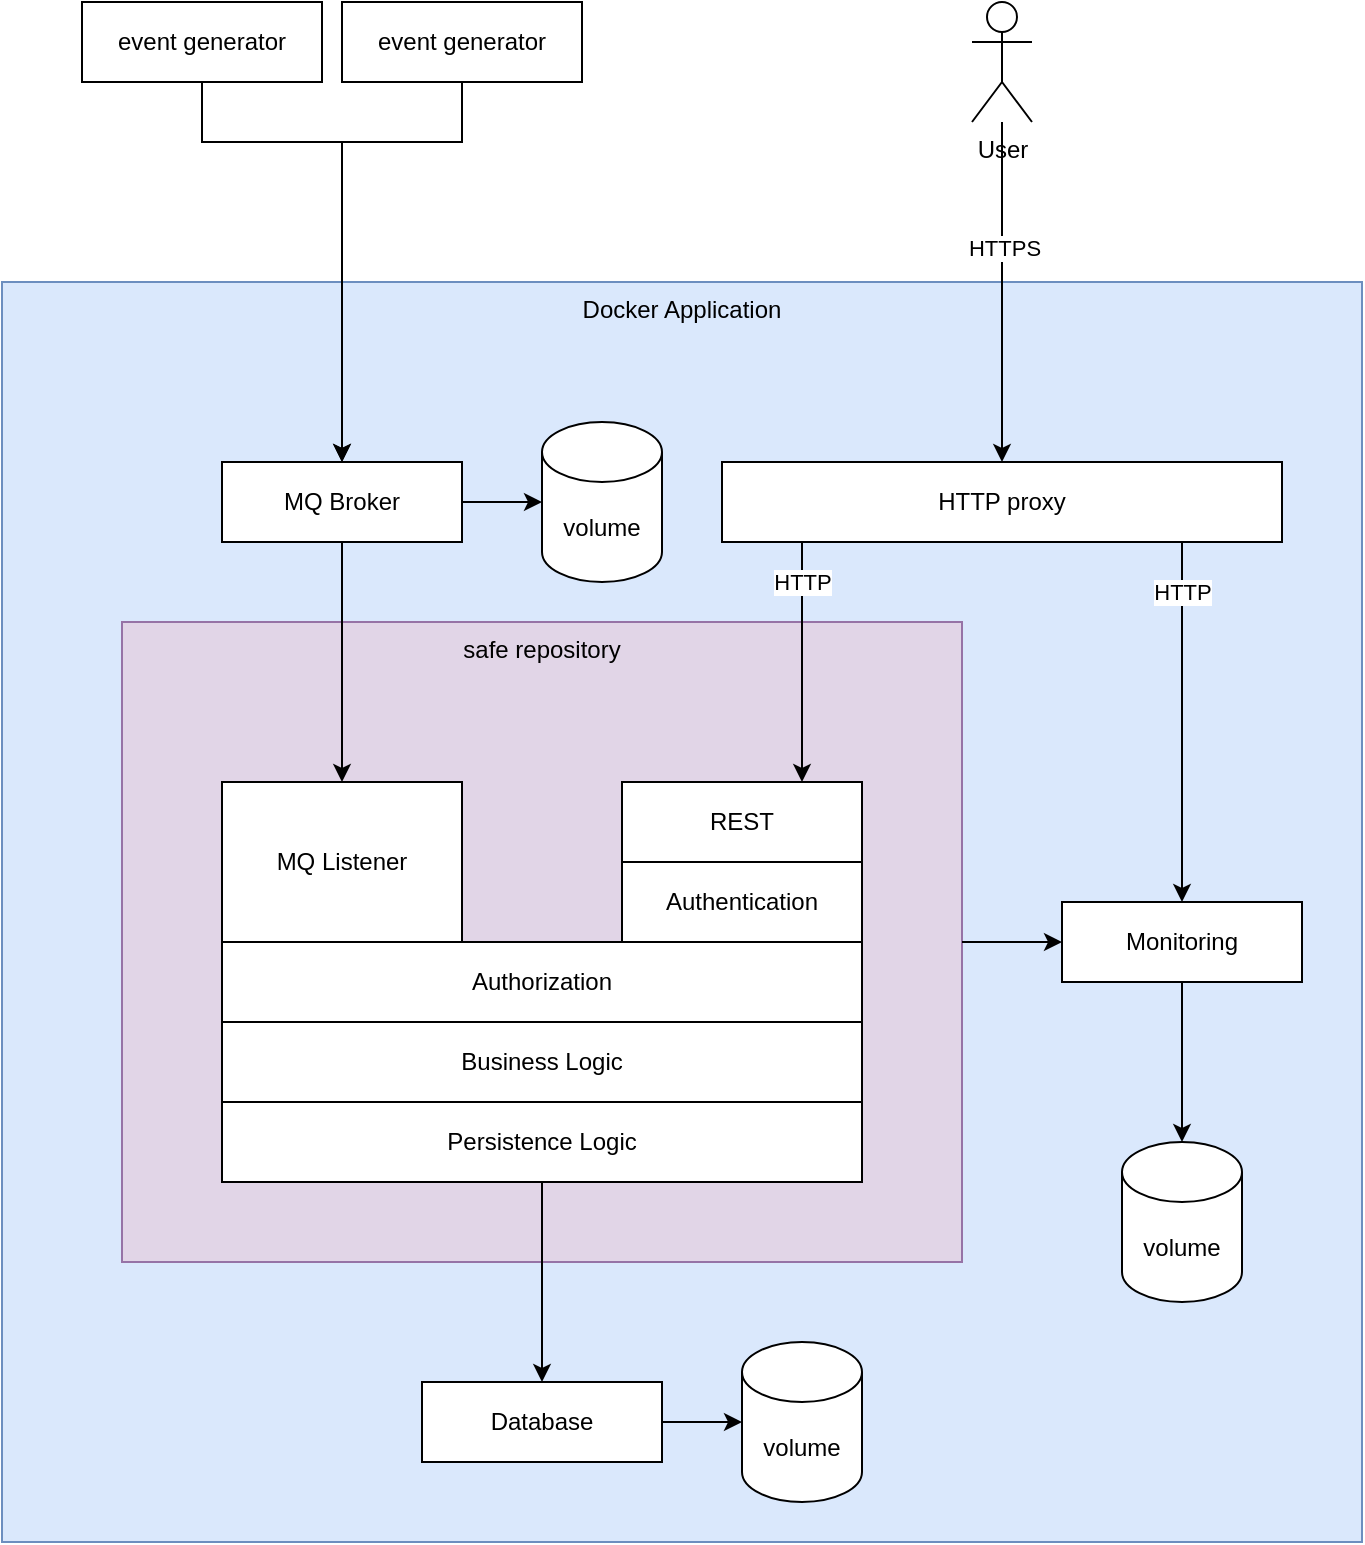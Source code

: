 <mxfile version="17.0.0" type="device"><diagram id="oYNE8cD3SXLvc-msiOBy" name="Page-1"><mxGraphModel dx="1186" dy="1791" grid="1" gridSize="10" guides="1" tooltips="1" connect="1" arrows="1" fold="1" page="1" pageScale="1" pageWidth="850" pageHeight="1100" math="0" shadow="0"><root><mxCell id="0"/><mxCell id="1" parent="0"/><mxCell id="RDlBQpWF8yfbfOZP31Ed-19" value="Docker Application" style="rounded=0;whiteSpace=wrap;html=1;fillColor=#dae8fc;verticalAlign=top;strokeColor=#6c8ebf;" parent="1" vertex="1"><mxGeometry x="360" y="-50" width="680" height="630" as="geometry"/></mxCell><mxCell id="RDlBQpWF8yfbfOZP31Ed-13" value="safe repository" style="rounded=0;whiteSpace=wrap;html=1;fillColor=#e1d5e7;verticalAlign=top;strokeColor=#9673a6;" parent="1" vertex="1"><mxGeometry x="420" y="120" width="420" height="320" as="geometry"/></mxCell><mxCell id="RDlBQpWF8yfbfOZP31Ed-3" value="" style="edgeStyle=orthogonalEdgeStyle;rounded=0;orthogonalLoop=1;jettySize=auto;html=1;entryX=0.75;entryY=0;entryDx=0;entryDy=0;" parent="1" source="RDlBQpWF8yfbfOZP31Ed-1" target="RDlBQpWF8yfbfOZP31Ed-2" edge="1"><mxGeometry relative="1" as="geometry"><Array as="points"><mxPoint x="760" y="110"/><mxPoint x="760" y="110"/></Array></mxGeometry></mxCell><mxCell id="F0C-ACKf3pLyig9YG6Kt-2" value="HTTP" style="edgeLabel;html=1;align=center;verticalAlign=middle;resizable=0;points=[];" vertex="1" connectable="0" parent="RDlBQpWF8yfbfOZP31Ed-3"><mxGeometry x="-0.067" y="-3" relative="1" as="geometry"><mxPoint x="3" y="-36" as="offset"/></mxGeometry></mxCell><mxCell id="F0C-ACKf3pLyig9YG6Kt-18" style="edgeStyle=orthogonalEdgeStyle;rounded=0;orthogonalLoop=1;jettySize=auto;html=1;entryX=0.5;entryY=0;entryDx=0;entryDy=0;startArrow=none;startFill=0;endArrow=classic;endFill=1;" edge="1" parent="1" source="RDlBQpWF8yfbfOZP31Ed-1" target="F0C-ACKf3pLyig9YG6Kt-12"><mxGeometry relative="1" as="geometry"><Array as="points"><mxPoint x="950" y="130"/><mxPoint x="950" y="130"/></Array></mxGeometry></mxCell><mxCell id="F0C-ACKf3pLyig9YG6Kt-19" value="HTTP" style="edgeLabel;html=1;align=center;verticalAlign=middle;resizable=0;points=[];" vertex="1" connectable="0" parent="F0C-ACKf3pLyig9YG6Kt-18"><mxGeometry x="-0.722" relative="1" as="geometry"><mxPoint as="offset"/></mxGeometry></mxCell><mxCell id="RDlBQpWF8yfbfOZP31Ed-1" value="HTTP proxy" style="rounded=0;whiteSpace=wrap;html=1;" parent="1" vertex="1"><mxGeometry x="720" y="40" width="280" height="40" as="geometry"/></mxCell><mxCell id="RDlBQpWF8yfbfOZP31Ed-2" value="&lt;div&gt;REST&lt;br&gt;&lt;/div&gt;" style="rounded=0;whiteSpace=wrap;html=1;" parent="1" vertex="1"><mxGeometry x="670" y="200" width="120" height="40" as="geometry"/></mxCell><mxCell id="RDlBQpWF8yfbfOZP31Ed-6" value="" style="edgeStyle=orthogonalEdgeStyle;rounded=0;orthogonalLoop=1;jettySize=auto;html=1;" parent="1" source="RDlBQpWF8yfbfOZP31Ed-4" target="RDlBQpWF8yfbfOZP31Ed-5" edge="1"><mxGeometry relative="1" as="geometry"><Array as="points"><mxPoint x="590" y="-120"/><mxPoint x="530" y="-120"/></Array></mxGeometry></mxCell><mxCell id="RDlBQpWF8yfbfOZP31Ed-4" value="event generator" style="rounded=0;whiteSpace=wrap;html=1;" parent="1" vertex="1"><mxGeometry x="530" y="-190" width="120" height="40" as="geometry"/></mxCell><mxCell id="RDlBQpWF8yfbfOZP31Ed-8" style="edgeStyle=orthogonalEdgeStyle;rounded=0;orthogonalLoop=1;jettySize=auto;html=1;" parent="1" source="RDlBQpWF8yfbfOZP31Ed-5" target="RDlBQpWF8yfbfOZP31Ed-7" edge="1"><mxGeometry relative="1" as="geometry"/></mxCell><mxCell id="F0C-ACKf3pLyig9YG6Kt-9" style="edgeStyle=orthogonalEdgeStyle;rounded=0;orthogonalLoop=1;jettySize=auto;html=1;" edge="1" parent="1" source="RDlBQpWF8yfbfOZP31Ed-5" target="F0C-ACKf3pLyig9YG6Kt-8"><mxGeometry relative="1" as="geometry"/></mxCell><mxCell id="RDlBQpWF8yfbfOZP31Ed-5" value="MQ Broker" style="rounded=0;whiteSpace=wrap;html=1;" parent="1" vertex="1"><mxGeometry x="470" y="40" width="120" height="40" as="geometry"/></mxCell><mxCell id="RDlBQpWF8yfbfOZP31Ed-18" style="edgeStyle=orthogonalEdgeStyle;rounded=0;orthogonalLoop=1;jettySize=auto;html=1;entryX=0.5;entryY=0;entryDx=0;entryDy=0;startArrow=none;startFill=0;exitX=0.5;exitY=1;exitDx=0;exitDy=0;" parent="1" source="F0C-ACKf3pLyig9YG6Kt-7" target="RDlBQpWF8yfbfOZP31Ed-10" edge="1"><mxGeometry relative="1" as="geometry"/></mxCell><mxCell id="RDlBQpWF8yfbfOZP31Ed-7" value="MQ Listener" style="rounded=0;whiteSpace=wrap;html=1;" parent="1" vertex="1"><mxGeometry x="470" y="200" width="120" height="80" as="geometry"/></mxCell><mxCell id="F0C-ACKf3pLyig9YG6Kt-11" style="edgeStyle=orthogonalEdgeStyle;rounded=0;orthogonalLoop=1;jettySize=auto;html=1;" edge="1" parent="1" source="RDlBQpWF8yfbfOZP31Ed-10" target="F0C-ACKf3pLyig9YG6Kt-10"><mxGeometry relative="1" as="geometry"/></mxCell><mxCell id="RDlBQpWF8yfbfOZP31Ed-10" value="Database" style="rounded=0;whiteSpace=wrap;html=1;" parent="1" vertex="1"><mxGeometry x="570" y="500" width="120" height="40" as="geometry"/></mxCell><mxCell id="RDlBQpWF8yfbfOZP31Ed-15" value="" style="edgeStyle=orthogonalEdgeStyle;rounded=0;orthogonalLoop=1;jettySize=auto;html=1;startArrow=none;startFill=0;" parent="1" source="RDlBQpWF8yfbfOZP31Ed-14" target="RDlBQpWF8yfbfOZP31Ed-1" edge="1"><mxGeometry relative="1" as="geometry"/></mxCell><mxCell id="F0C-ACKf3pLyig9YG6Kt-1" value="HTTPS" style="edgeLabel;html=1;align=center;verticalAlign=middle;resizable=0;points=[];" vertex="1" connectable="0" parent="RDlBQpWF8yfbfOZP31Ed-15"><mxGeometry x="-0.259" y="1" relative="1" as="geometry"><mxPoint as="offset"/></mxGeometry></mxCell><mxCell id="RDlBQpWF8yfbfOZP31Ed-14" value="User" style="shape=umlActor;verticalLabelPosition=bottom;verticalAlign=top;html=1;outlineConnect=0;fillColor=none;" parent="1" vertex="1"><mxGeometry x="845" y="-190" width="30" height="60" as="geometry"/></mxCell><mxCell id="RDlBQpWF8yfbfOZP31Ed-21" style="edgeStyle=orthogonalEdgeStyle;rounded=0;orthogonalLoop=1;jettySize=auto;html=1;entryX=0.5;entryY=0;entryDx=0;entryDy=0;startArrow=none;startFill=0;" parent="1" source="RDlBQpWF8yfbfOZP31Ed-20" target="RDlBQpWF8yfbfOZP31Ed-5" edge="1"><mxGeometry relative="1" as="geometry"><Array as="points"><mxPoint x="460" y="-120"/><mxPoint x="530" y="-120"/></Array></mxGeometry></mxCell><mxCell id="RDlBQpWF8yfbfOZP31Ed-20" value="event generator" style="rounded=0;whiteSpace=wrap;html=1;" parent="1" vertex="1"><mxGeometry x="400" y="-190" width="120" height="40" as="geometry"/></mxCell><mxCell id="F0C-ACKf3pLyig9YG6Kt-4" value="Authorization" style="rounded=0;whiteSpace=wrap;html=1;" vertex="1" parent="1"><mxGeometry x="470" y="280" width="320" height="40" as="geometry"/></mxCell><mxCell id="F0C-ACKf3pLyig9YG6Kt-5" value="Authentication" style="rounded=0;whiteSpace=wrap;html=1;" vertex="1" parent="1"><mxGeometry x="670" y="240" width="120" height="40" as="geometry"/></mxCell><mxCell id="F0C-ACKf3pLyig9YG6Kt-6" value="Business Logic" style="rounded=0;whiteSpace=wrap;html=1;" vertex="1" parent="1"><mxGeometry x="470" y="320" width="320" height="40" as="geometry"/></mxCell><mxCell id="F0C-ACKf3pLyig9YG6Kt-7" value="Persistence Logic" style="rounded=0;whiteSpace=wrap;html=1;" vertex="1" parent="1"><mxGeometry x="470" y="360" width="320" height="40" as="geometry"/></mxCell><mxCell id="F0C-ACKf3pLyig9YG6Kt-8" value="volume" style="shape=cylinder3;whiteSpace=wrap;html=1;boundedLbl=1;backgroundOutline=1;size=15;" vertex="1" parent="1"><mxGeometry x="630" y="20" width="60" height="80" as="geometry"/></mxCell><mxCell id="F0C-ACKf3pLyig9YG6Kt-10" value="volume" style="shape=cylinder3;whiteSpace=wrap;html=1;boundedLbl=1;backgroundOutline=1;size=15;" vertex="1" parent="1"><mxGeometry x="730" y="480" width="60" height="80" as="geometry"/></mxCell><mxCell id="F0C-ACKf3pLyig9YG6Kt-14" value="" style="edgeStyle=orthogonalEdgeStyle;rounded=0;orthogonalLoop=1;jettySize=auto;html=1;" edge="1" parent="1" source="F0C-ACKf3pLyig9YG6Kt-12" target="F0C-ACKf3pLyig9YG6Kt-13"><mxGeometry relative="1" as="geometry"/></mxCell><mxCell id="F0C-ACKf3pLyig9YG6Kt-16" style="edgeStyle=orthogonalEdgeStyle;rounded=0;orthogonalLoop=1;jettySize=auto;html=1;entryX=1;entryY=0.5;entryDx=0;entryDy=0;endArrow=none;endFill=0;startArrow=classic;startFill=1;" edge="1" parent="1" source="F0C-ACKf3pLyig9YG6Kt-12" target="RDlBQpWF8yfbfOZP31Ed-13"><mxGeometry relative="1" as="geometry"/></mxCell><mxCell id="F0C-ACKf3pLyig9YG6Kt-12" value="Monitoring" style="rounded=0;whiteSpace=wrap;html=1;" vertex="1" parent="1"><mxGeometry x="890" y="260" width="120" height="40" as="geometry"/></mxCell><mxCell id="F0C-ACKf3pLyig9YG6Kt-13" value="volume" style="shape=cylinder3;whiteSpace=wrap;html=1;boundedLbl=1;backgroundOutline=1;size=15;" vertex="1" parent="1"><mxGeometry x="920" y="380" width="60" height="80" as="geometry"/></mxCell></root></mxGraphModel></diagram></mxfile>